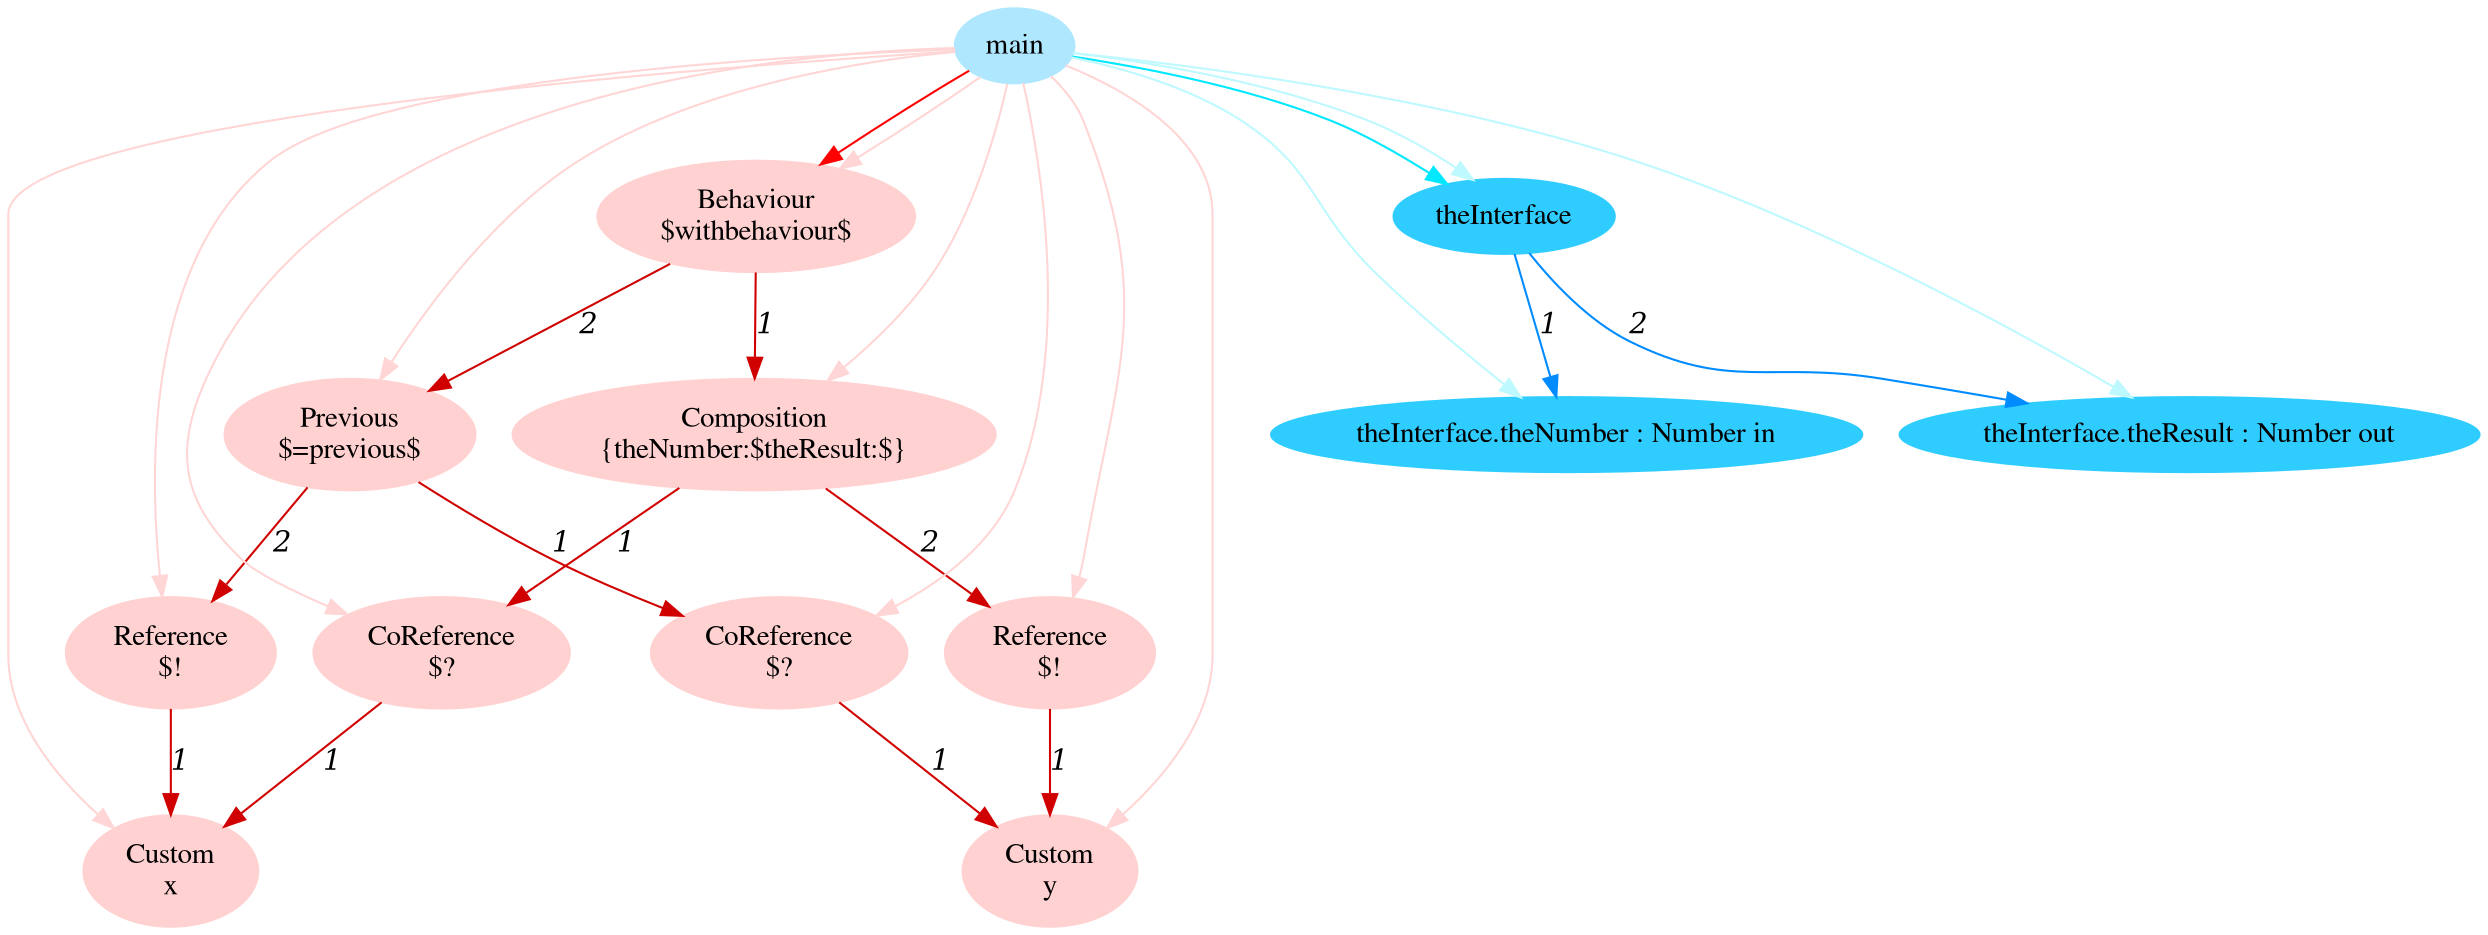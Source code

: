 digraph g{node_15511 [shape="ellipse", style="filled", color="#ffd1d1", fontname="Times", label="Custom
x" ]
node_15515 [shape="ellipse", style="filled", color="#ffd1d1", fontname="Times", label="CoReference
$?" ]
node_15519 [shape="ellipse", style="filled", color="#ffd1d1", fontname="Times", label="Custom
y" ]
node_15523 [shape="ellipse", style="filled", color="#ffd1d1", fontname="Times", label="Reference
$!" ]
node_15527 [shape="ellipse", style="filled", color="#ffd1d1", fontname="Times", label="Composition
{theNumber:$theResult:$}" ]
node_15532 [shape="ellipse", style="filled", color="#ffd1d1", fontname="Times", label="CoReference
$?" ]
node_15536 [shape="ellipse", style="filled", color="#ffd1d1", fontname="Times", label="Reference
$!" ]
node_15540 [shape="ellipse", style="filled", color="#ffd1d1", fontname="Times", label="Previous
$=previous$" ]
node_15545 [shape="ellipse", style="filled", color="#ffd1d1", fontname="Times", label="Behaviour
$withbehaviour$" ]
node_15468 [shape="ellipse", style="filled", color="#afe7ff", fontname="Times", label="main" ]
node_15469 [shape="ellipse", style="filled", color="#2fcdff", fontname="Times", label="theInterface" ]
node_15470 [shape="ellipse", style="filled", color="#2fcdff", fontname="Times", label="theInterface.theNumber : Number in" ]
node_15472 [shape="ellipse", style="filled", color="#2fcdff", fontname="Times", label="theInterface.theResult : Number out" ]
node_15515 -> node_15511 [dir=forward, arrowHead=normal, fontname="Times-Italic", arrowsize=1, color="#d00000", label="1",  headlabel="", taillabel="" ]
node_15523 -> node_15519 [dir=forward, arrowHead=normal, fontname="Times-Italic", arrowsize=1, color="#d00000", label="1",  headlabel="", taillabel="" ]
node_15527 -> node_15515 [dir=forward, arrowHead=normal, fontname="Times-Italic", arrowsize=1, color="#d00000", label="1",  headlabel="", taillabel="" ]
node_15527 -> node_15523 [dir=forward, arrowHead=normal, fontname="Times-Italic", arrowsize=1, color="#d00000", label="2",  headlabel="", taillabel="" ]
node_15532 -> node_15519 [dir=forward, arrowHead=normal, fontname="Times-Italic", arrowsize=1, color="#d00000", label="1",  headlabel="", taillabel="" ]
node_15536 -> node_15511 [dir=forward, arrowHead=normal, fontname="Times-Italic", arrowsize=1, color="#d00000", label="1",  headlabel="", taillabel="" ]
node_15540 -> node_15532 [dir=forward, arrowHead=normal, fontname="Times-Italic", arrowsize=1, color="#d00000", label="1",  headlabel="", taillabel="" ]
node_15540 -> node_15536 [dir=forward, arrowHead=normal, fontname="Times-Italic", arrowsize=1, color="#d00000", label="2",  headlabel="", taillabel="" ]
node_15545 -> node_15527 [dir=forward, arrowHead=normal, fontname="Times-Italic", arrowsize=1, color="#d00000", label="1",  headlabel="", taillabel="" ]
node_15545 -> node_15540 [dir=forward, arrowHead=normal, fontname="Times-Italic", arrowsize=1, color="#d00000", label="2",  headlabel="", taillabel="" ]
node_15468 -> node_15545 [dir=forward, arrowHead=normal, fontname="Times-Italic", arrowsize=1, color="#ff0000", label="",  headlabel="", taillabel="" ]
node_15468 -> node_15511 [dir=forward, arrowHead=normal, fontname="Times-Italic", arrowsize=1, color="#ffd5d5", label="",  headlabel="", taillabel="" ]
node_15468 -> node_15515 [dir=forward, arrowHead=normal, fontname="Times-Italic", arrowsize=1, color="#ffd5d5", label="",  headlabel="", taillabel="" ]
node_15468 -> node_15519 [dir=forward, arrowHead=normal, fontname="Times-Italic", arrowsize=1, color="#ffd5d5", label="",  headlabel="", taillabel="" ]
node_15468 -> node_15523 [dir=forward, arrowHead=normal, fontname="Times-Italic", arrowsize=1, color="#ffd5d5", label="",  headlabel="", taillabel="" ]
node_15468 -> node_15527 [dir=forward, arrowHead=normal, fontname="Times-Italic", arrowsize=1, color="#ffd5d5", label="",  headlabel="", taillabel="" ]
node_15468 -> node_15532 [dir=forward, arrowHead=normal, fontname="Times-Italic", arrowsize=1, color="#ffd5d5", label="",  headlabel="", taillabel="" ]
node_15468 -> node_15536 [dir=forward, arrowHead=normal, fontname="Times-Italic", arrowsize=1, color="#ffd5d5", label="",  headlabel="", taillabel="" ]
node_15468 -> node_15540 [dir=forward, arrowHead=normal, fontname="Times-Italic", arrowsize=1, color="#ffd5d5", label="",  headlabel="", taillabel="" ]
node_15468 -> node_15545 [dir=forward, arrowHead=normal, fontname="Times-Italic", arrowsize=1, color="#ffd5d5", label="",  headlabel="", taillabel="" ]
node_15468 -> node_15469 [dir=forward, arrowHead=normal, fontname="Times-Italic", arrowsize=1, color="#00e8ff", label="",  headlabel="", taillabel="" ]
node_15468 -> node_15470 [dir=forward, arrowHead=normal, fontname="Times-Italic", arrowsize=1, color="#bef9ff", label="",  headlabel="", taillabel="" ]
node_15468 -> node_15472 [dir=forward, arrowHead=normal, fontname="Times-Italic", arrowsize=1, color="#bef9ff", label="",  headlabel="", taillabel="" ]
node_15468 -> node_15469 [dir=forward, arrowHead=normal, fontname="Times-Italic", arrowsize=1, color="#bef9ff", label="",  headlabel="", taillabel="" ]
node_15469 -> node_15470 [dir=forward, arrowHead=normal, fontname="Times-Italic", arrowsize=1, color="#008cff", label="1",  headlabel="", taillabel="" ]
node_15469 -> node_15472 [dir=forward, arrowHead=normal, fontname="Times-Italic", arrowsize=1, color="#008cff", label="2",  headlabel="", taillabel="" ]
}